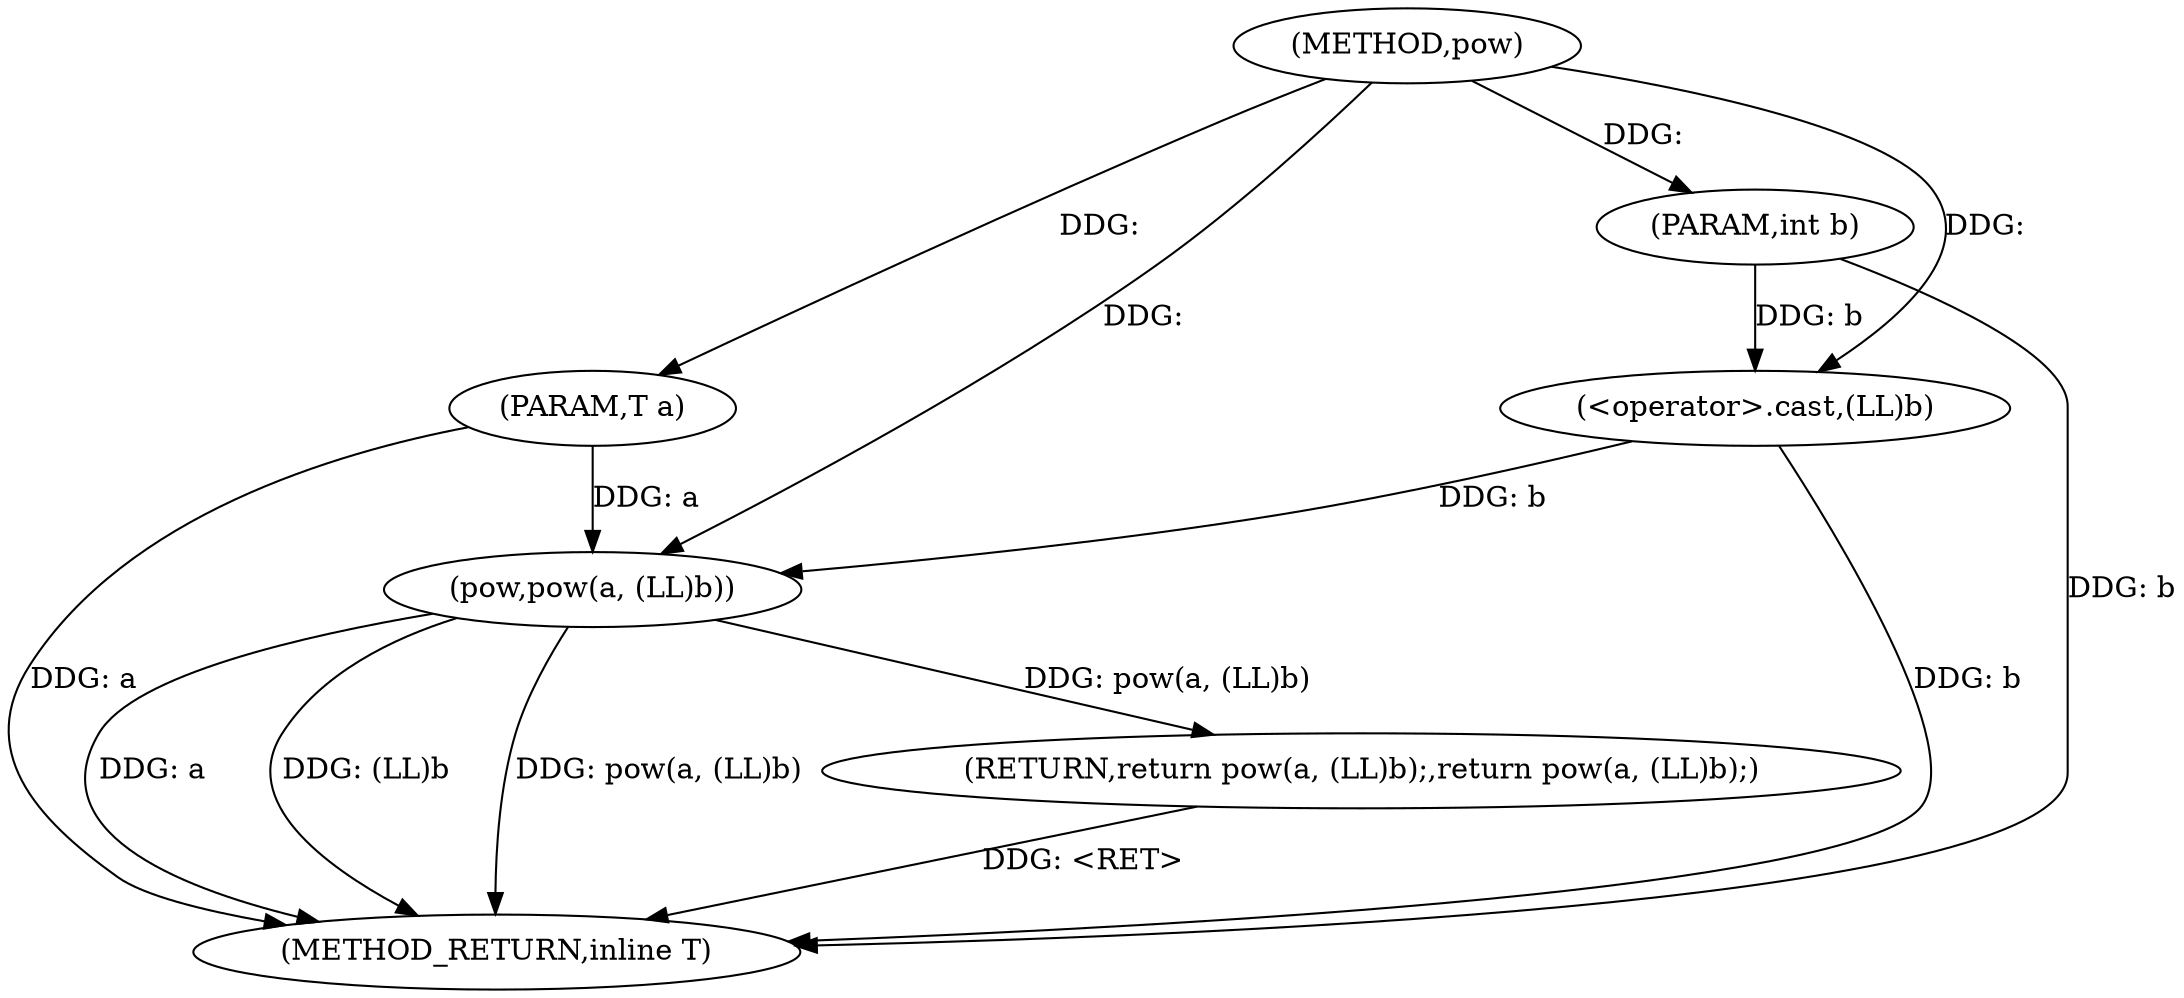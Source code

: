 digraph "pow" {  
"1002226" [label = "(METHOD,pow)" ]
"1002236" [label = "(METHOD_RETURN,inline T)" ]
"1002227" [label = "(PARAM,T a)" ]
"1002228" [label = "(PARAM,int b)" ]
"1002230" [label = "(RETURN,return pow(a, (LL)b);,return pow(a, (LL)b);)" ]
"1002231" [label = "(pow,pow(a, (LL)b))" ]
"1002233" [label = "(<operator>.cast,(LL)b)" ]
  "1002227" -> "1002236"  [ label = "DDG: a"] 
  "1002228" -> "1002236"  [ label = "DDG: b"] 
  "1002231" -> "1002236"  [ label = "DDG: a"] 
  "1002233" -> "1002236"  [ label = "DDG: b"] 
  "1002231" -> "1002236"  [ label = "DDG: (LL)b"] 
  "1002231" -> "1002236"  [ label = "DDG: pow(a, (LL)b)"] 
  "1002230" -> "1002236"  [ label = "DDG: <RET>"] 
  "1002226" -> "1002227"  [ label = "DDG: "] 
  "1002226" -> "1002228"  [ label = "DDG: "] 
  "1002231" -> "1002230"  [ label = "DDG: pow(a, (LL)b)"] 
  "1002227" -> "1002231"  [ label = "DDG: a"] 
  "1002226" -> "1002231"  [ label = "DDG: "] 
  "1002233" -> "1002231"  [ label = "DDG: b"] 
  "1002228" -> "1002233"  [ label = "DDG: b"] 
  "1002226" -> "1002233"  [ label = "DDG: "] 
}
